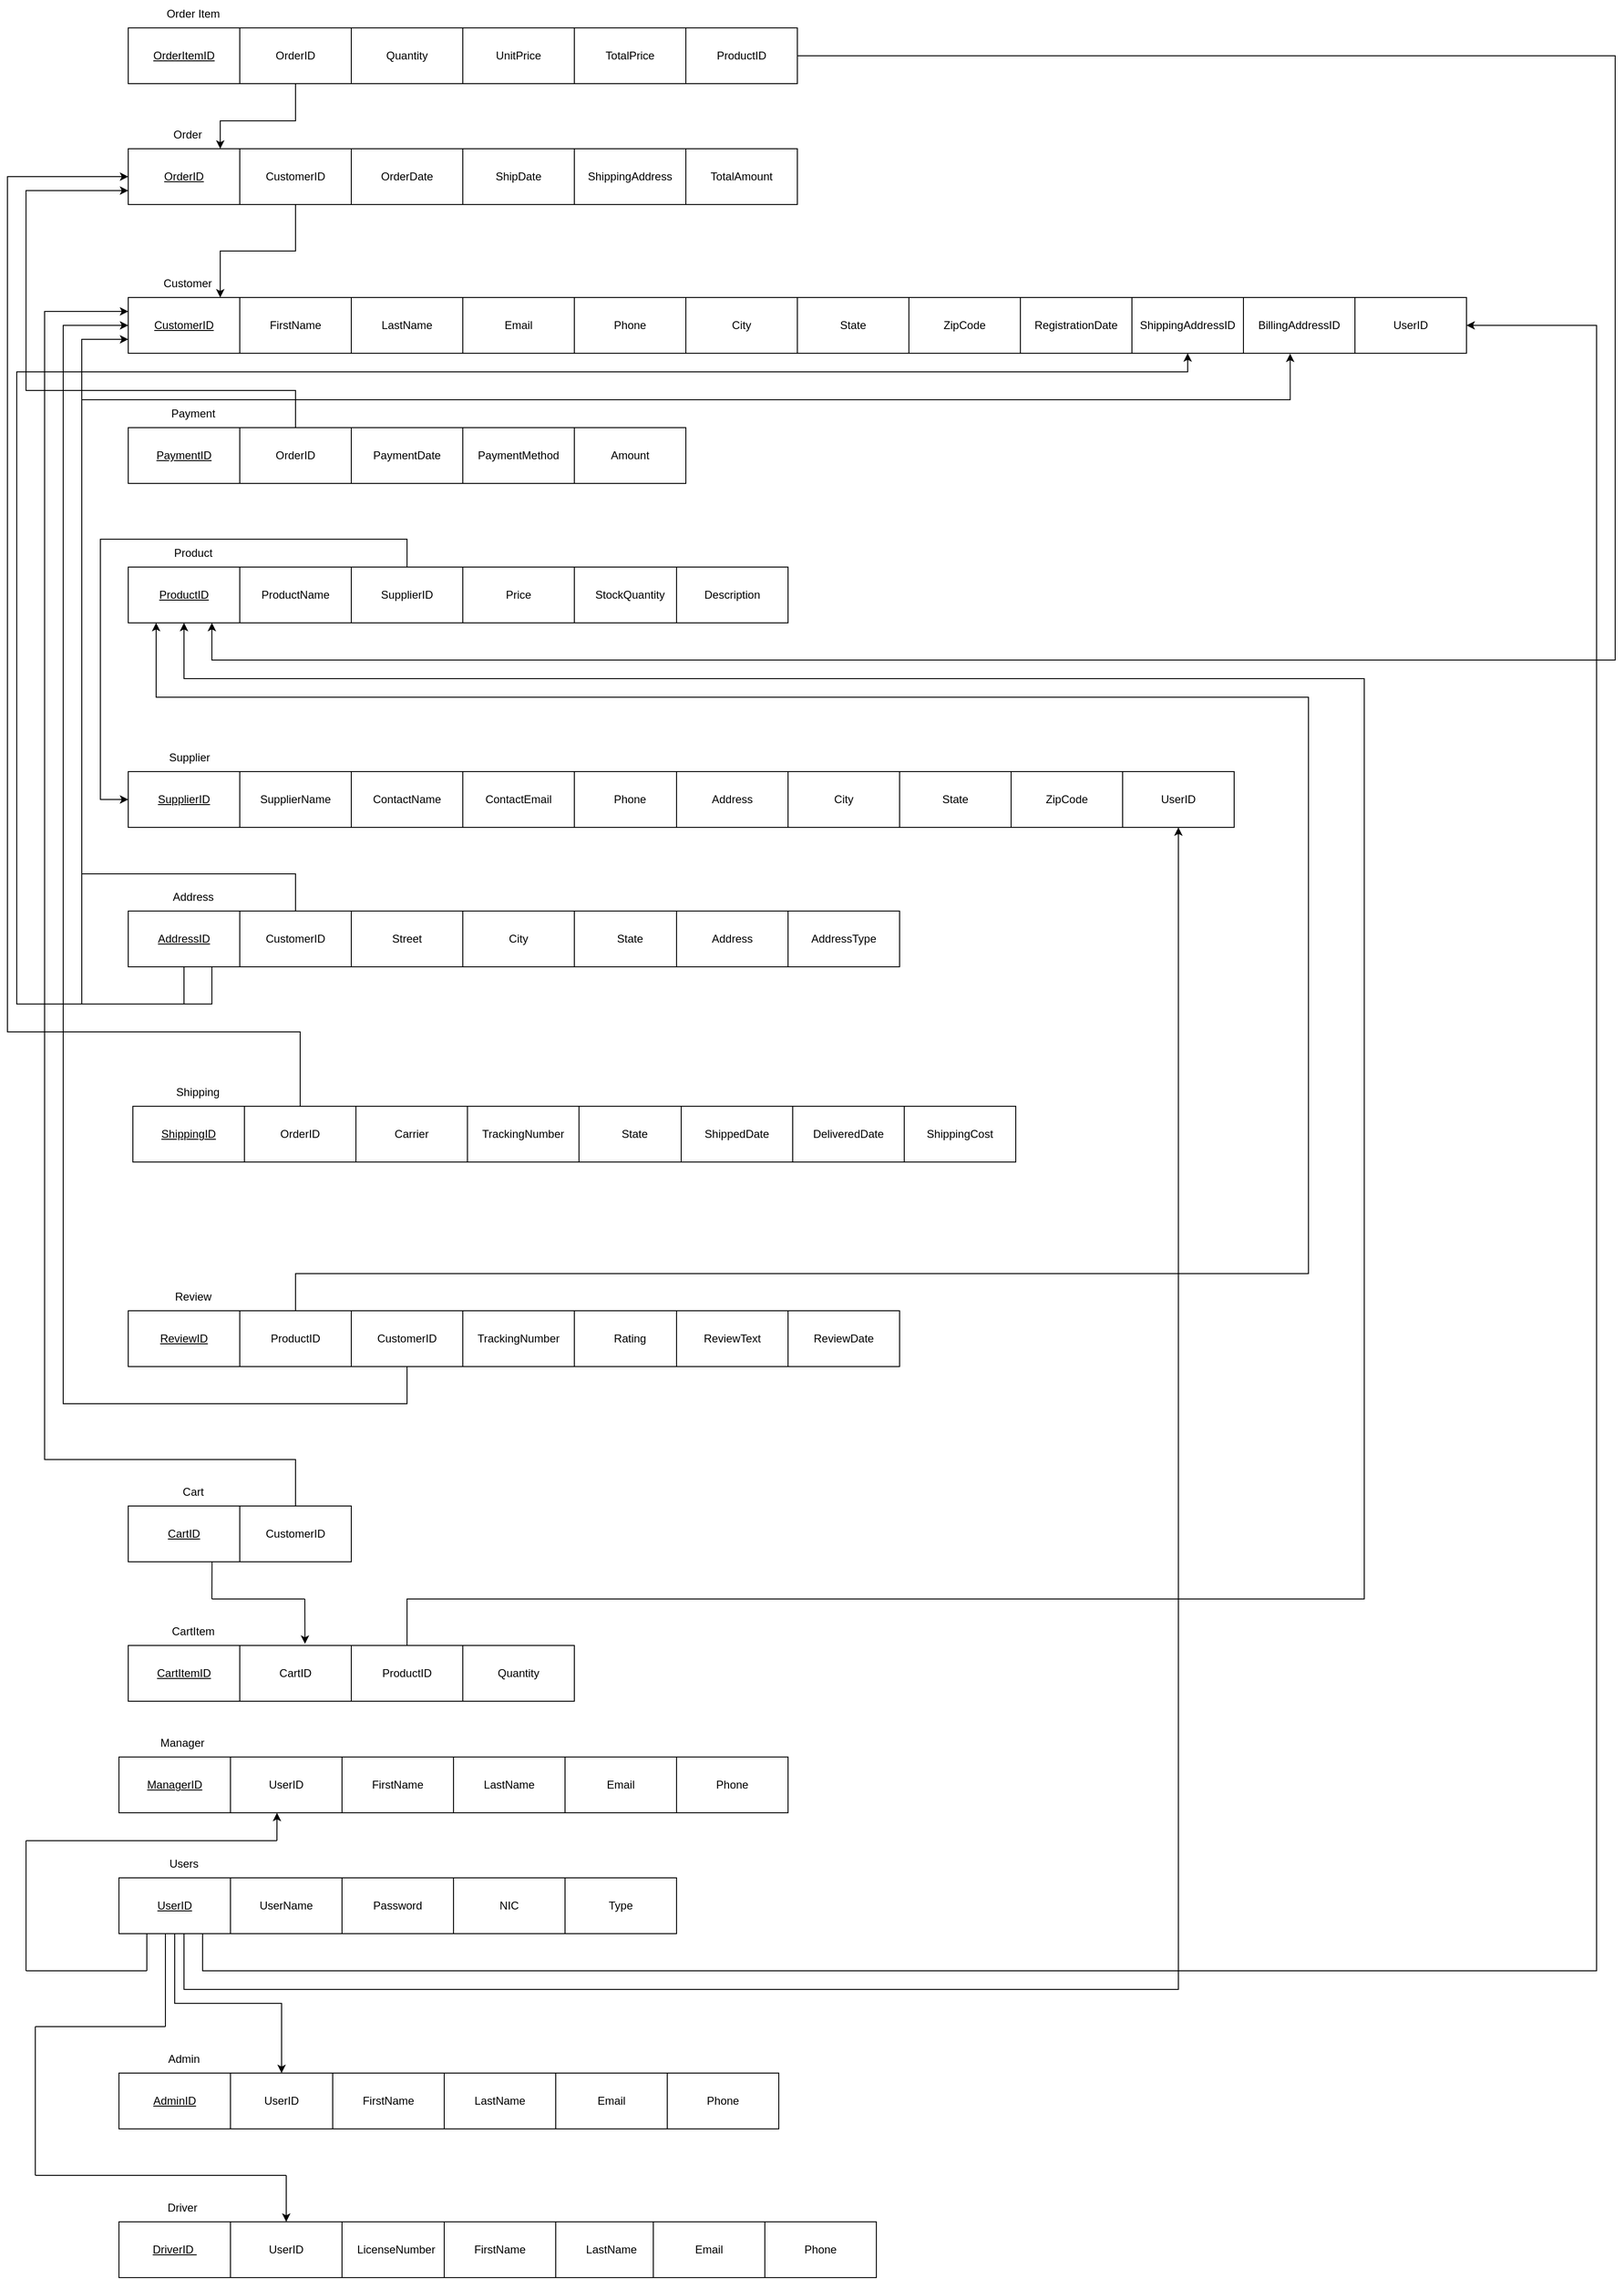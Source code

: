 <mxfile version="24.7.17">
  <diagram name="Page-1" id="BrCS6HJUZECceRCeI2QQ">
    <mxGraphModel dx="2868" dy="1672" grid="1" gridSize="10" guides="1" tooltips="1" connect="1" arrows="1" fold="1" page="1" pageScale="1" pageWidth="827" pageHeight="1169" math="0" shadow="0">
      <root>
        <mxCell id="0" />
        <mxCell id="1" parent="0" />
        <mxCell id="zJHnWX_HGWJEgs-mzoQP-1" value="" style="rounded=0;whiteSpace=wrap;" parent="1" vertex="1">
          <mxGeometry x="400" y="840" width="600" height="60" as="geometry" />
        </mxCell>
        <mxCell id="zJHnWX_HGWJEgs-mzoQP-2" value="PaymentID" style="rounded=0;whiteSpace=wrap;fontStyle=4" parent="1" vertex="1">
          <mxGeometry x="400" y="840" width="120" height="60" as="geometry" />
        </mxCell>
        <mxCell id="zJHnWX_HGWJEgs-mzoQP-3" value="OrderID" style="rounded=0;whiteSpace=wrap;" parent="1" vertex="1">
          <mxGeometry x="520" y="840" width="120" height="60" as="geometry" />
        </mxCell>
        <mxCell id="zJHnWX_HGWJEgs-mzoQP-4" value="PaymentDate" style="rounded=0;whiteSpace=wrap;" parent="1" vertex="1">
          <mxGeometry x="640" y="840" width="120" height="60" as="geometry" />
        </mxCell>
        <mxCell id="zJHnWX_HGWJEgs-mzoQP-5" value="" style="rounded=0;whiteSpace=wrap;" parent="1" vertex="1">
          <mxGeometry x="400" y="700" width="1440" height="60" as="geometry" />
        </mxCell>
        <mxCell id="zJHnWX_HGWJEgs-mzoQP-6" value="CustomerID" style="rounded=0;whiteSpace=wrap;fontStyle=4" parent="1" vertex="1">
          <mxGeometry x="400" y="700" width="120" height="60" as="geometry" />
        </mxCell>
        <mxCell id="zJHnWX_HGWJEgs-mzoQP-7" value="FirstName" style="rounded=0;whiteSpace=wrap;" parent="1" vertex="1">
          <mxGeometry x="520" y="700" width="120" height="60" as="geometry" />
        </mxCell>
        <mxCell id="zJHnWX_HGWJEgs-mzoQP-8" value="LastName" style="rounded=0;whiteSpace=wrap;" parent="1" vertex="1">
          <mxGeometry x="640" y="700" width="120" height="60" as="geometry" />
        </mxCell>
        <mxCell id="zJHnWX_HGWJEgs-mzoQP-9" value="Email" style="rounded=0;whiteSpace=wrap;" parent="1" vertex="1">
          <mxGeometry x="760" y="700" width="120" height="60" as="geometry" />
        </mxCell>
        <mxCell id="zJHnWX_HGWJEgs-mzoQP-10" value="Phone" style="rounded=0;whiteSpace=wrap;" parent="1" vertex="1">
          <mxGeometry x="880" y="700" width="120" height="60" as="geometry" />
        </mxCell>
        <mxCell id="zJHnWX_HGWJEgs-mzoQP-12" value="" style="rounded=0;whiteSpace=wrap;" parent="1" vertex="1">
          <mxGeometry x="400" y="540" width="720" height="60" as="geometry" />
        </mxCell>
        <mxCell id="OCCXAfOMI_q4GDs9s6VF-13" style="edgeStyle=orthogonalEdgeStyle;rounded=0;orthogonalLoop=1;jettySize=auto;html=1;exitX=0.5;exitY=0;exitDx=0;exitDy=0;entryX=0;entryY=0.75;entryDx=0;entryDy=0;" parent="1" source="zJHnWX_HGWJEgs-mzoQP-3" target="zJHnWX_HGWJEgs-mzoQP-13" edge="1">
          <mxGeometry relative="1" as="geometry">
            <Array as="points">
              <mxPoint x="580" y="800" />
              <mxPoint x="290" y="800" />
              <mxPoint x="290" y="585" />
            </Array>
          </mxGeometry>
        </mxCell>
        <mxCell id="zJHnWX_HGWJEgs-mzoQP-13" value="OrderID" style="rounded=0;whiteSpace=wrap;fontStyle=4" parent="1" vertex="1">
          <mxGeometry x="400" y="540" width="120" height="60" as="geometry" />
        </mxCell>
        <mxCell id="zJHnWX_HGWJEgs-mzoQP-14" value="CustomerID" style="rounded=0;whiteSpace=wrap;" parent="1" vertex="1">
          <mxGeometry x="520" y="540" width="120" height="60" as="geometry" />
        </mxCell>
        <mxCell id="zJHnWX_HGWJEgs-mzoQP-15" value="OrderDate" style="rounded=0;whiteSpace=wrap;" parent="1" vertex="1">
          <mxGeometry x="640" y="540" width="120" height="60" as="geometry" />
        </mxCell>
        <mxCell id="zJHnWX_HGWJEgs-mzoQP-16" value="ShipDate" style="rounded=0;whiteSpace=wrap;" parent="1" vertex="1">
          <mxGeometry x="760" y="540" width="120" height="60" as="geometry" />
        </mxCell>
        <mxCell id="zJHnWX_HGWJEgs-mzoQP-17" value="ShippingAddress" style="rounded=0;whiteSpace=wrap;" parent="1" vertex="1">
          <mxGeometry x="880" y="540" width="120" height="60" as="geometry" />
        </mxCell>
        <mxCell id="zJHnWX_HGWJEgs-mzoQP-18" value="TotalAmount" style="rounded=0;whiteSpace=wrap;" parent="1" vertex="1">
          <mxGeometry x="1000" y="540" width="120" height="60" as="geometry" />
        </mxCell>
        <mxCell id="zJHnWX_HGWJEgs-mzoQP-19" value="City" style="rounded=0;whiteSpace=wrap;" parent="1" vertex="1">
          <mxGeometry x="1000" y="700" width="120" height="60" as="geometry" />
        </mxCell>
        <mxCell id="zJHnWX_HGWJEgs-mzoQP-20" value="State" style="rounded=0;whiteSpace=wrap;" parent="1" vertex="1">
          <mxGeometry x="1120" y="700" width="120" height="60" as="geometry" />
        </mxCell>
        <mxCell id="zJHnWX_HGWJEgs-mzoQP-21" value="ZipCode" style="rounded=0;whiteSpace=wrap;" parent="1" vertex="1">
          <mxGeometry x="1240" y="700" width="120" height="60" as="geometry" />
        </mxCell>
        <mxCell id="zJHnWX_HGWJEgs-mzoQP-22" value="RegistrationDate" style="rounded=0;whiteSpace=wrap;" parent="1" vertex="1">
          <mxGeometry x="1360" y="700" width="120" height="60" as="geometry" />
        </mxCell>
        <mxCell id="zJHnWX_HGWJEgs-mzoQP-23" value="" style="rounded=0;whiteSpace=wrap;" parent="1" vertex="1">
          <mxGeometry x="400" y="410" width="720" height="60" as="geometry" />
        </mxCell>
        <mxCell id="zJHnWX_HGWJEgs-mzoQP-24" value="OrderItemID" style="rounded=0;strokeColor=default;fillColor=default;fontColor=default;whiteSpace=wrap;fontStyle=4" parent="1" vertex="1">
          <mxGeometry x="400" y="410" width="120" height="60" as="geometry" />
        </mxCell>
        <mxCell id="zJHnWX_HGWJEgs-mzoQP-25" value="OrderID" style="rounded=0;whiteSpace=wrap;" parent="1" vertex="1">
          <mxGeometry x="520" y="410" width="120" height="60" as="geometry" />
        </mxCell>
        <mxCell id="zJHnWX_HGWJEgs-mzoQP-26" value="Quantity" style="rounded=0;whiteSpace=wrap;" parent="1" vertex="1">
          <mxGeometry x="640" y="410" width="120" height="60" as="geometry" />
        </mxCell>
        <mxCell id="zJHnWX_HGWJEgs-mzoQP-27" value="UnitPrice" style="rounded=0;whiteSpace=wrap;" parent="1" vertex="1">
          <mxGeometry x="760" y="410" width="120" height="60" as="geometry" />
        </mxCell>
        <mxCell id="zJHnWX_HGWJEgs-mzoQP-28" value="TotalPrice" style="rounded=0;whiteSpace=wrap;" parent="1" vertex="1">
          <mxGeometry x="880" y="410" width="120" height="60" as="geometry" />
        </mxCell>
        <mxCell id="zJHnWX_HGWJEgs-mzoQP-30" value="ProductID" style="rounded=0;whiteSpace=wrap;" parent="1" vertex="1">
          <mxGeometry x="1000" y="410" width="120" height="60" as="geometry" />
        </mxCell>
        <mxCell id="zJHnWX_HGWJEgs-mzoQP-41" value="" style="rounded=0;whiteSpace=wrap;" parent="1" vertex="1">
          <mxGeometry x="400" y="990" width="710" height="60" as="geometry" />
        </mxCell>
        <mxCell id="OCCXAfOMI_q4GDs9s6VF-4" style="edgeStyle=orthogonalEdgeStyle;rounded=0;orthogonalLoop=1;jettySize=auto;html=1;exitX=0.5;exitY=0;exitDx=0;exitDy=0;entryX=0.25;entryY=1;entryDx=0;entryDy=0;" parent="1" source="-V-hL_aX8nEg9ctuCyiI-3" target="zJHnWX_HGWJEgs-mzoQP-42" edge="1">
          <mxGeometry relative="1" as="geometry">
            <Array as="points">
              <mxPoint x="580" y="1750" />
              <mxPoint x="1670" y="1750" />
              <mxPoint x="1670" y="1130" />
              <mxPoint x="430" y="1130" />
            </Array>
          </mxGeometry>
        </mxCell>
        <mxCell id="OCCXAfOMI_q4GDs9s6VF-5" style="edgeStyle=orthogonalEdgeStyle;rounded=0;orthogonalLoop=1;jettySize=auto;html=1;exitX=0.5;exitY=0;exitDx=0;exitDy=0;entryX=0.5;entryY=1;entryDx=0;entryDy=0;" parent="1" source="-V-hL_aX8nEg9ctuCyiI-37" target="zJHnWX_HGWJEgs-mzoQP-42" edge="1">
          <mxGeometry relative="1" as="geometry">
            <Array as="points">
              <mxPoint x="700" y="2100" />
              <mxPoint x="1730" y="2100" />
              <mxPoint x="1730" y="1110" />
              <mxPoint x="460" y="1110" />
            </Array>
          </mxGeometry>
        </mxCell>
        <mxCell id="OCCXAfOMI_q4GDs9s6VF-6" style="edgeStyle=orthogonalEdgeStyle;rounded=0;orthogonalLoop=1;jettySize=auto;html=1;exitX=1;exitY=0.5;exitDx=0;exitDy=0;entryX=0.75;entryY=1;entryDx=0;entryDy=0;" parent="1" source="zJHnWX_HGWJEgs-mzoQP-30" target="zJHnWX_HGWJEgs-mzoQP-42" edge="1">
          <mxGeometry relative="1" as="geometry">
            <Array as="points">
              <mxPoint x="2000" y="440" />
              <mxPoint x="2000" y="1090" />
              <mxPoint x="490" y="1090" />
            </Array>
          </mxGeometry>
        </mxCell>
        <mxCell id="zJHnWX_HGWJEgs-mzoQP-42" value="ProductID" style="rounded=0;whiteSpace=wrap;fontStyle=4" parent="1" vertex="1">
          <mxGeometry x="400" y="990" width="120" height="60" as="geometry" />
        </mxCell>
        <mxCell id="zJHnWX_HGWJEgs-mzoQP-43" value="ProductName" style="rounded=0;whiteSpace=wrap;" parent="1" vertex="1">
          <mxGeometry x="520" y="990" width="120" height="60" as="geometry" />
        </mxCell>
        <mxCell id="zJHnWX_HGWJEgs-mzoQP-44" value="SupplierID" style="rounded=0;whiteSpace=wrap;" parent="1" vertex="1">
          <mxGeometry x="640" y="990" width="120" height="60" as="geometry" />
        </mxCell>
        <mxCell id="zJHnWX_HGWJEgs-mzoQP-45" value="PaymentMethod" style="rounded=0;whiteSpace=wrap;" parent="1" vertex="1">
          <mxGeometry x="760" y="840" width="120" height="60" as="geometry" />
        </mxCell>
        <mxCell id="zJHnWX_HGWJEgs-mzoQP-46" value="Amount" style="rounded=0;whiteSpace=wrap;" parent="1" vertex="1">
          <mxGeometry x="880" y="840" width="120" height="60" as="geometry" />
        </mxCell>
        <mxCell id="zJHnWX_HGWJEgs-mzoQP-50" value="Price" style="rounded=0;whiteSpace=wrap;" parent="1" vertex="1">
          <mxGeometry x="760" y="990" width="120" height="60" as="geometry" />
        </mxCell>
        <mxCell id="zJHnWX_HGWJEgs-mzoQP-51" value="StockQuantity" style="rounded=0;whiteSpace=wrap;" parent="1" vertex="1">
          <mxGeometry x="880" y="990" width="120" height="60" as="geometry" />
        </mxCell>
        <mxCell id="zJHnWX_HGWJEgs-mzoQP-52" value="Description" style="rounded=0;whiteSpace=wrap;" parent="1" vertex="1">
          <mxGeometry x="990" y="990" width="120" height="60" as="geometry" />
        </mxCell>
        <mxCell id="zJHnWX_HGWJEgs-mzoQP-57" value="" style="rounded=0;whiteSpace=wrap;" parent="1" vertex="1">
          <mxGeometry x="400" y="1210" width="1190" height="60" as="geometry" />
        </mxCell>
        <mxCell id="zJHnWX_HGWJEgs-mzoQP-58" value="SupplierID" style="rounded=0;whiteSpace=wrap;fontStyle=4" parent="1" vertex="1">
          <mxGeometry x="400" y="1210" width="120" height="60" as="geometry" />
        </mxCell>
        <mxCell id="zJHnWX_HGWJEgs-mzoQP-59" value="SupplierName" style="rounded=0;whiteSpace=wrap;" parent="1" vertex="1">
          <mxGeometry x="520" y="1210" width="120" height="60" as="geometry" />
        </mxCell>
        <mxCell id="zJHnWX_HGWJEgs-mzoQP-60" value="ContactName" style="rounded=0;whiteSpace=wrap;" parent="1" vertex="1">
          <mxGeometry x="640" y="1210" width="120" height="60" as="geometry" />
        </mxCell>
        <mxCell id="zJHnWX_HGWJEgs-mzoQP-61" value="ContactEmail" style="rounded=0;whiteSpace=wrap;" parent="1" vertex="1">
          <mxGeometry x="760" y="1210" width="120" height="60" as="geometry" />
        </mxCell>
        <mxCell id="zJHnWX_HGWJEgs-mzoQP-62" value="Phone" style="rounded=0;whiteSpace=wrap;" parent="1" vertex="1">
          <mxGeometry x="880" y="1210" width="120" height="60" as="geometry" />
        </mxCell>
        <mxCell id="zJHnWX_HGWJEgs-mzoQP-63" value="Address" style="rounded=0;whiteSpace=wrap;" parent="1" vertex="1">
          <mxGeometry x="990" y="1210" width="120" height="60" as="geometry" />
        </mxCell>
        <mxCell id="zJHnWX_HGWJEgs-mzoQP-64" value="City" style="rounded=0;whiteSpace=wrap;" parent="1" vertex="1">
          <mxGeometry x="1110" y="1210" width="120" height="60" as="geometry" />
        </mxCell>
        <mxCell id="zJHnWX_HGWJEgs-mzoQP-65" value="State" style="rounded=0;whiteSpace=wrap;strokeColor=default;fillColor=default;" parent="1" vertex="1">
          <mxGeometry x="1230" y="1210" width="120" height="60" as="geometry" />
        </mxCell>
        <mxCell id="zJHnWX_HGWJEgs-mzoQP-66" value="ZipCode" style="rounded=0;whiteSpace=wrap;strokeColor=default;fillColor=default;" parent="1" vertex="1">
          <mxGeometry x="1350" y="1210" width="120" height="60" as="geometry" />
        </mxCell>
        <mxCell id="eU1-j15INiOvJGIhP0MD-1" value="Order Item" style="text;align=center;verticalAlign=middle;whiteSpace=wrap;rounded=0;" parent="1" vertex="1">
          <mxGeometry x="400" y="380" width="140" height="30" as="geometry" />
        </mxCell>
        <mxCell id="OCCXAfOMI_q4GDs9s6VF-8" style="edgeStyle=orthogonalEdgeStyle;rounded=0;orthogonalLoop=1;jettySize=auto;html=1;entryX=0.75;entryY=1;entryDx=0;entryDy=0;" parent="1" source="zJHnWX_HGWJEgs-mzoQP-25" target="eU1-j15INiOvJGIhP0MD-2" edge="1">
          <mxGeometry relative="1" as="geometry">
            <Array as="points">
              <mxPoint x="580" y="510" />
              <mxPoint x="499" y="510" />
            </Array>
          </mxGeometry>
        </mxCell>
        <mxCell id="eU1-j15INiOvJGIhP0MD-2" value="Order" style="text;align=center;verticalAlign=middle;whiteSpace=wrap;rounded=0;" parent="1" vertex="1">
          <mxGeometry x="394" y="510" width="140" height="30" as="geometry" />
        </mxCell>
        <mxCell id="OCCXAfOMI_q4GDs9s6VF-9" style="edgeStyle=orthogonalEdgeStyle;rounded=0;orthogonalLoop=1;jettySize=auto;html=1;exitX=0.5;exitY=1;exitDx=0;exitDy=0;entryX=0.75;entryY=1;entryDx=0;entryDy=0;" parent="1" source="zJHnWX_HGWJEgs-mzoQP-14" target="eU1-j15INiOvJGIhP0MD-3" edge="1">
          <mxGeometry relative="1" as="geometry">
            <Array as="points">
              <mxPoint x="580" y="650" />
              <mxPoint x="499" y="650" />
            </Array>
          </mxGeometry>
        </mxCell>
        <mxCell id="eU1-j15INiOvJGIhP0MD-3" value="Customer" style="text;align=center;verticalAlign=middle;whiteSpace=wrap;rounded=0;" parent="1" vertex="1">
          <mxGeometry x="394" y="670" width="140" height="30" as="geometry" />
        </mxCell>
        <mxCell id="eU1-j15INiOvJGIhP0MD-4" value="Payment" style="text;align=center;verticalAlign=middle;whiteSpace=wrap;rounded=0;" parent="1" vertex="1">
          <mxGeometry x="400" y="810" width="140" height="30" as="geometry" />
        </mxCell>
        <mxCell id="eU1-j15INiOvJGIhP0MD-5" value="Product" style="text;align=center;verticalAlign=middle;whiteSpace=wrap;rounded=0;" parent="1" vertex="1">
          <mxGeometry x="400" y="960" width="140" height="30" as="geometry" />
        </mxCell>
        <mxCell id="OCCXAfOMI_q4GDs9s6VF-7" style="edgeStyle=orthogonalEdgeStyle;rounded=0;orthogonalLoop=1;jettySize=auto;html=1;exitX=0.5;exitY=0;exitDx=0;exitDy=0;entryX=0;entryY=0.5;entryDx=0;entryDy=0;" parent="1" source="zJHnWX_HGWJEgs-mzoQP-44" target="zJHnWX_HGWJEgs-mzoQP-58" edge="1">
          <mxGeometry relative="1" as="geometry">
            <Array as="points">
              <mxPoint x="700" y="960" />
              <mxPoint x="370" y="960" />
              <mxPoint x="370" y="1240" />
            </Array>
          </mxGeometry>
        </mxCell>
        <mxCell id="eU1-j15INiOvJGIhP0MD-6" value="Supplier" style="text;align=center;verticalAlign=middle;whiteSpace=wrap;rounded=0;" parent="1" vertex="1">
          <mxGeometry x="396" y="1180" width="140" height="30" as="geometry" />
        </mxCell>
        <mxCell id="kXorW0ai4-YD0W7__TPv-1" value="ShippingAddressID" style="rounded=0;whiteSpace=wrap;" parent="1" vertex="1">
          <mxGeometry x="1480" y="700" width="120" height="60" as="geometry" />
        </mxCell>
        <mxCell id="kXorW0ai4-YD0W7__TPv-2" value="BillingAddressID" style="rounded=0;whiteSpace=wrap;" parent="1" vertex="1">
          <mxGeometry x="1600" y="700" width="120" height="60" as="geometry" />
        </mxCell>
        <mxCell id="kXorW0ai4-YD0W7__TPv-3" value="" style="rounded=0;whiteSpace=wrap;" parent="1" vertex="1">
          <mxGeometry x="400" y="1360" width="830" height="60" as="geometry" />
        </mxCell>
        <mxCell id="kXorW0ai4-YD0W7__TPv-4" value="AddressID" style="rounded=0;whiteSpace=wrap;fontStyle=4" parent="1" vertex="1">
          <mxGeometry x="400" y="1360" width="120" height="60" as="geometry" />
        </mxCell>
        <mxCell id="OCCXAfOMI_q4GDs9s6VF-12" style="edgeStyle=orthogonalEdgeStyle;rounded=0;orthogonalLoop=1;jettySize=auto;html=1;exitX=0.5;exitY=0;exitDx=0;exitDy=0;entryX=0;entryY=0.75;entryDx=0;entryDy=0;" parent="1" source="kXorW0ai4-YD0W7__TPv-5" target="zJHnWX_HGWJEgs-mzoQP-6" edge="1">
          <mxGeometry relative="1" as="geometry">
            <mxPoint x="390" y="770" as="targetPoint" />
            <Array as="points">
              <mxPoint x="580" y="1320" />
              <mxPoint x="350" y="1320" />
              <mxPoint x="350" y="745" />
            </Array>
          </mxGeometry>
        </mxCell>
        <mxCell id="kXorW0ai4-YD0W7__TPv-5" value="CustomerID" style="rounded=0;whiteSpace=wrap;" parent="1" vertex="1">
          <mxGeometry x="520" y="1360" width="120" height="60" as="geometry" />
        </mxCell>
        <mxCell id="kXorW0ai4-YD0W7__TPv-6" value="Street" style="rounded=0;whiteSpace=wrap;" parent="1" vertex="1">
          <mxGeometry x="640" y="1360" width="120" height="60" as="geometry" />
        </mxCell>
        <mxCell id="kXorW0ai4-YD0W7__TPv-7" value="City" style="rounded=0;whiteSpace=wrap;" parent="1" vertex="1">
          <mxGeometry x="760" y="1360" width="120" height="60" as="geometry" />
        </mxCell>
        <mxCell id="kXorW0ai4-YD0W7__TPv-8" value="State" style="rounded=0;whiteSpace=wrap;" parent="1" vertex="1">
          <mxGeometry x="880" y="1360" width="120" height="60" as="geometry" />
        </mxCell>
        <mxCell id="kXorW0ai4-YD0W7__TPv-9" value="Address" style="rounded=0;whiteSpace=wrap;" parent="1" vertex="1">
          <mxGeometry x="990" y="1360" width="120" height="60" as="geometry" />
        </mxCell>
        <mxCell id="kXorW0ai4-YD0W7__TPv-10" value="AddressType" style="rounded=0;whiteSpace=wrap;" parent="1" vertex="1">
          <mxGeometry x="1110" y="1360" width="120" height="60" as="geometry" />
        </mxCell>
        <mxCell id="kXorW0ai4-YD0W7__TPv-13" value="Address" style="text;align=center;verticalAlign=middle;whiteSpace=wrap;rounded=0;" parent="1" vertex="1">
          <mxGeometry x="400" y="1330" width="140" height="30" as="geometry" />
        </mxCell>
        <mxCell id="kXorW0ai4-YD0W7__TPv-20" value="" style="rounded=0;whiteSpace=wrap;" parent="1" vertex="1">
          <mxGeometry x="405" y="1570" width="945" height="60" as="geometry" />
        </mxCell>
        <mxCell id="kXorW0ai4-YD0W7__TPv-21" value="ShippingID" style="rounded=0;whiteSpace=wrap;fontStyle=4" parent="1" vertex="1">
          <mxGeometry x="405" y="1570" width="120" height="60" as="geometry" />
        </mxCell>
        <mxCell id="OCCXAfOMI_q4GDs9s6VF-14" style="edgeStyle=orthogonalEdgeStyle;rounded=0;orthogonalLoop=1;jettySize=auto;html=1;exitX=0.5;exitY=0;exitDx=0;exitDy=0;entryX=0;entryY=0.5;entryDx=0;entryDy=0;" parent="1" source="kXorW0ai4-YD0W7__TPv-22" target="zJHnWX_HGWJEgs-mzoQP-13" edge="1">
          <mxGeometry relative="1" as="geometry">
            <Array as="points">
              <mxPoint x="585" y="1490" />
              <mxPoint x="270" y="1490" />
              <mxPoint x="270" y="570" />
            </Array>
          </mxGeometry>
        </mxCell>
        <mxCell id="kXorW0ai4-YD0W7__TPv-22" value="OrderID" style="rounded=0;whiteSpace=wrap;" parent="1" vertex="1">
          <mxGeometry x="525" y="1570" width="120" height="60" as="geometry" />
        </mxCell>
        <mxCell id="kXorW0ai4-YD0W7__TPv-23" value="Carrier" style="rounded=0;whiteSpace=wrap;" parent="1" vertex="1">
          <mxGeometry x="645" y="1570" width="120" height="60" as="geometry" />
        </mxCell>
        <mxCell id="kXorW0ai4-YD0W7__TPv-24" value="TrackingNumber" style="rounded=0;whiteSpace=wrap;" parent="1" vertex="1">
          <mxGeometry x="765" y="1570" width="120" height="60" as="geometry" />
        </mxCell>
        <mxCell id="kXorW0ai4-YD0W7__TPv-25" value="State" style="rounded=0;whiteSpace=wrap;" parent="1" vertex="1">
          <mxGeometry x="885" y="1570" width="120" height="60" as="geometry" />
        </mxCell>
        <mxCell id="kXorW0ai4-YD0W7__TPv-26" value="ShippedDate" style="rounded=0;whiteSpace=wrap;" parent="1" vertex="1">
          <mxGeometry x="995" y="1570" width="120" height="60" as="geometry" />
        </mxCell>
        <mxCell id="kXorW0ai4-YD0W7__TPv-27" value="DeliveredDate" style="rounded=0;whiteSpace=wrap;" parent="1" vertex="1">
          <mxGeometry x="1115" y="1570" width="120" height="60" as="geometry" />
        </mxCell>
        <mxCell id="kXorW0ai4-YD0W7__TPv-28" value="Shipping" style="text;align=center;verticalAlign=middle;whiteSpace=wrap;rounded=0;" parent="1" vertex="1">
          <mxGeometry x="405" y="1540" width="140" height="30" as="geometry" />
        </mxCell>
        <mxCell id="kXorW0ai4-YD0W7__TPv-29" value="ShippingCost" style="rounded=0;whiteSpace=wrap;" parent="1" vertex="1">
          <mxGeometry x="1235" y="1570" width="120" height="60" as="geometry" />
        </mxCell>
        <mxCell id="-V-hL_aX8nEg9ctuCyiI-1" value="" style="rounded=0;whiteSpace=wrap;" parent="1" vertex="1">
          <mxGeometry x="400" y="1790" width="830" height="60" as="geometry" />
        </mxCell>
        <mxCell id="-V-hL_aX8nEg9ctuCyiI-2" value="ReviewID" style="rounded=0;whiteSpace=wrap;fontStyle=4" parent="1" vertex="1">
          <mxGeometry x="400" y="1790" width="120" height="60" as="geometry" />
        </mxCell>
        <mxCell id="-V-hL_aX8nEg9ctuCyiI-3" value="ProductID" style="rounded=0;whiteSpace=wrap;" parent="1" vertex="1">
          <mxGeometry x="520" y="1790" width="120" height="60" as="geometry" />
        </mxCell>
        <mxCell id="-V-hL_aX8nEg9ctuCyiI-4" value="CustomerID" style="rounded=0;whiteSpace=wrap;" parent="1" vertex="1">
          <mxGeometry x="640" y="1790" width="120" height="60" as="geometry" />
        </mxCell>
        <mxCell id="-V-hL_aX8nEg9ctuCyiI-5" value="TrackingNumber" style="rounded=0;whiteSpace=wrap;" parent="1" vertex="1">
          <mxGeometry x="760" y="1790" width="120" height="60" as="geometry" />
        </mxCell>
        <mxCell id="-V-hL_aX8nEg9ctuCyiI-6" value="Rating" style="rounded=0;whiteSpace=wrap;" parent="1" vertex="1">
          <mxGeometry x="880" y="1790" width="120" height="60" as="geometry" />
        </mxCell>
        <mxCell id="-V-hL_aX8nEg9ctuCyiI-7" value="ReviewText" style="rounded=0;whiteSpace=wrap;" parent="1" vertex="1">
          <mxGeometry x="990" y="1790" width="120" height="60" as="geometry" />
        </mxCell>
        <mxCell id="-V-hL_aX8nEg9ctuCyiI-8" value="ReviewDate" style="rounded=0;whiteSpace=wrap;" parent="1" vertex="1">
          <mxGeometry x="1110" y="1790" width="120" height="60" as="geometry" />
        </mxCell>
        <mxCell id="-V-hL_aX8nEg9ctuCyiI-9" value="Review" style="text;align=center;verticalAlign=middle;whiteSpace=wrap;rounded=0;" parent="1" vertex="1">
          <mxGeometry x="400" y="1760" width="140" height="30" as="geometry" />
        </mxCell>
        <mxCell id="-V-hL_aX8nEg9ctuCyiI-23" value="" style="rounded=0;whiteSpace=wrap;" parent="1" vertex="1">
          <mxGeometry x="400" y="2000" width="240" height="60" as="geometry" />
        </mxCell>
        <mxCell id="-V-hL_aX8nEg9ctuCyiI-24" value="CartID" style="rounded=0;whiteSpace=wrap;fontStyle=4" parent="1" vertex="1">
          <mxGeometry x="400" y="2000" width="120" height="60" as="geometry" />
        </mxCell>
        <mxCell id="OCCXAfOMI_q4GDs9s6VF-10" style="edgeStyle=orthogonalEdgeStyle;rounded=0;orthogonalLoop=1;jettySize=auto;html=1;exitX=0.5;exitY=0;exitDx=0;exitDy=0;entryX=0;entryY=0.25;entryDx=0;entryDy=0;" parent="1" source="-V-hL_aX8nEg9ctuCyiI-25" target="zJHnWX_HGWJEgs-mzoQP-6" edge="1">
          <mxGeometry relative="1" as="geometry">
            <mxPoint x="340" y="700" as="targetPoint" />
            <Array as="points">
              <mxPoint x="580" y="1950" />
              <mxPoint x="310" y="1950" />
              <mxPoint x="310" y="715" />
            </Array>
          </mxGeometry>
        </mxCell>
        <mxCell id="-V-hL_aX8nEg9ctuCyiI-25" value="CustomerID" style="rounded=0;whiteSpace=wrap;" parent="1" vertex="1">
          <mxGeometry x="520" y="2000" width="120" height="60" as="geometry" />
        </mxCell>
        <mxCell id="-V-hL_aX8nEg9ctuCyiI-31" value="Cart" style="text;align=center;verticalAlign=middle;whiteSpace=wrap;rounded=0;" parent="1" vertex="1">
          <mxGeometry x="400" y="1970" width="140" height="30" as="geometry" />
        </mxCell>
        <mxCell id="-V-hL_aX8nEg9ctuCyiI-33" value="" style="rounded=0;whiteSpace=wrap;" parent="1" vertex="1">
          <mxGeometry x="400" y="2150" width="480" height="60" as="geometry" />
        </mxCell>
        <mxCell id="-V-hL_aX8nEg9ctuCyiI-34" value="CartItemID" style="rounded=0;whiteSpace=wrap;fontStyle=4" parent="1" vertex="1">
          <mxGeometry x="400" y="2150" width="120" height="60" as="geometry" />
        </mxCell>
        <mxCell id="-V-hL_aX8nEg9ctuCyiI-35" value="CartID" style="rounded=0;whiteSpace=wrap;" parent="1" vertex="1">
          <mxGeometry x="520" y="2150" width="120" height="60" as="geometry" />
        </mxCell>
        <mxCell id="-V-hL_aX8nEg9ctuCyiI-36" value="CartItem" style="text;align=center;verticalAlign=middle;whiteSpace=wrap;rounded=0;" parent="1" vertex="1">
          <mxGeometry x="400" y="2120" width="140" height="30" as="geometry" />
        </mxCell>
        <mxCell id="-V-hL_aX8nEg9ctuCyiI-37" value="ProductID" style="rounded=0;whiteSpace=wrap;" parent="1" vertex="1">
          <mxGeometry x="640" y="2150" width="120" height="60" as="geometry" />
        </mxCell>
        <mxCell id="-V-hL_aX8nEg9ctuCyiI-38" value="Quantity" style="rounded=0;whiteSpace=wrap;" parent="1" vertex="1">
          <mxGeometry x="760" y="2150" width="120" height="60" as="geometry" />
        </mxCell>
        <mxCell id="-V-hL_aX8nEg9ctuCyiI-45" value="" style="endArrow=none;rounded=0;entryX=0.693;entryY=1.044;entryDx=0;entryDy=0;entryPerimeter=0;" parent="1" edge="1">
          <mxGeometry width="50" height="50" relative="1" as="geometry">
            <mxPoint x="490" y="2100" as="sourcePoint" />
            <mxPoint x="490.16" y="2060" as="targetPoint" />
          </mxGeometry>
        </mxCell>
        <mxCell id="-V-hL_aX8nEg9ctuCyiI-46" value="" style="endArrow=none;rounded=0;" parent="1" edge="1">
          <mxGeometry width="50" height="50" relative="1" as="geometry">
            <mxPoint x="490" y="2100" as="sourcePoint" />
            <mxPoint x="590" y="2100" as="targetPoint" />
          </mxGeometry>
        </mxCell>
        <mxCell id="-V-hL_aX8nEg9ctuCyiI-47" value="" style="endArrow=classic;rounded=0;entryX=0.618;entryY=-0.03;entryDx=0;entryDy=0;entryPerimeter=0;" parent="1" edge="1">
          <mxGeometry width="50" height="50" relative="1" as="geometry">
            <mxPoint x="590" y="2100" as="sourcePoint" />
            <mxPoint x="590.16" y="2148.2" as="targetPoint" />
          </mxGeometry>
        </mxCell>
        <mxCell id="LYuZhgR_EoxWv6UKxuFj-1" value="" style="rounded=0;whiteSpace=wrap;" parent="1" vertex="1">
          <mxGeometry x="390" y="2400" width="600" height="60" as="geometry" />
        </mxCell>
        <mxCell id="OCCXAfOMI_q4GDs9s6VF-1" style="edgeStyle=orthogonalEdgeStyle;rounded=0;orthogonalLoop=1;jettySize=auto;html=1;exitX=0.5;exitY=0;exitDx=0;exitDy=0;entryX=0.5;entryY=1;entryDx=0;entryDy=0;endArrow=none;endFill=0;startArrow=classic;startFill=1;" parent="1" source="LYuZhgR_EoxWv6UKxuFj-18" target="LYuZhgR_EoxWv6UKxuFj-2" edge="1">
          <mxGeometry relative="1" as="geometry" />
        </mxCell>
        <mxCell id="OCCXAfOMI_q4GDs9s6VF-2" style="edgeStyle=orthogonalEdgeStyle;rounded=0;orthogonalLoop=1;jettySize=auto;html=1;exitX=1;exitY=0.5;exitDx=0;exitDy=0;entryX=0.75;entryY=1;entryDx=0;entryDy=0;endArrow=none;endFill=0;startArrow=classic;startFill=1;" parent="1" source="deXC7BnQ1RghemhuzCMD-6" target="LYuZhgR_EoxWv6UKxuFj-2" edge="1">
          <mxGeometry relative="1" as="geometry">
            <mxPoint x="1960" y="730.0" as="sourcePoint" />
            <Array as="points">
              <mxPoint x="1980" y="730" />
              <mxPoint x="1980" y="2500" />
              <mxPoint x="480" y="2500" />
            </Array>
          </mxGeometry>
        </mxCell>
        <mxCell id="LYuZhgR_EoxWv6UKxuFj-2" value="UserID" style="rounded=0;whiteSpace=wrap;fontStyle=4" parent="1" vertex="1">
          <mxGeometry x="390" y="2400" width="120" height="60" as="geometry" />
        </mxCell>
        <mxCell id="LYuZhgR_EoxWv6UKxuFj-4" value="Users" style="text;align=center;verticalAlign=middle;whiteSpace=wrap;rounded=0;" parent="1" vertex="1">
          <mxGeometry x="390" y="2370" width="140" height="30" as="geometry" />
        </mxCell>
        <mxCell id="LYuZhgR_EoxWv6UKxuFj-6" value="UserName" style="rounded=0;whiteSpace=wrap;" parent="1" vertex="1">
          <mxGeometry x="510" y="2400" width="120" height="60" as="geometry" />
        </mxCell>
        <mxCell id="LYuZhgR_EoxWv6UKxuFj-9" value="Password" style="rounded=0;whiteSpace=wrap;" parent="1" vertex="1">
          <mxGeometry x="630" y="2400" width="120" height="60" as="geometry" />
        </mxCell>
        <mxCell id="LYuZhgR_EoxWv6UKxuFj-10" value="NIC" style="rounded=0;whiteSpace=wrap;" parent="1" vertex="1">
          <mxGeometry x="750" y="2400" width="120" height="60" as="geometry" />
        </mxCell>
        <mxCell id="LYuZhgR_EoxWv6UKxuFj-11" value="Type" style="rounded=0;whiteSpace=wrap;" parent="1" vertex="1">
          <mxGeometry x="870" y="2400" width="120" height="60" as="geometry" />
        </mxCell>
        <mxCell id="LYuZhgR_EoxWv6UKxuFj-16" value="" style="rounded=0;whiteSpace=wrap;" parent="1" vertex="1">
          <mxGeometry x="390" y="2610" width="710" height="60" as="geometry" />
        </mxCell>
        <mxCell id="LYuZhgR_EoxWv6UKxuFj-17" value="AdminID" style="rounded=0;whiteSpace=wrap;fontStyle=4" parent="1" vertex="1">
          <mxGeometry x="390" y="2610" width="120" height="60" as="geometry" />
        </mxCell>
        <mxCell id="LYuZhgR_EoxWv6UKxuFj-18" value="UserID" style="rounded=0;whiteSpace=wrap;" parent="1" vertex="1">
          <mxGeometry x="510" y="2610" width="110" height="60" as="geometry" />
        </mxCell>
        <mxCell id="LYuZhgR_EoxWv6UKxuFj-19" value="Admin" style="text;align=center;verticalAlign=middle;whiteSpace=wrap;rounded=0;" parent="1" vertex="1">
          <mxGeometry x="390" y="2580" width="140" height="30" as="geometry" />
        </mxCell>
        <mxCell id="OCCXAfOMI_q4GDs9s6VF-11" style="edgeStyle=orthogonalEdgeStyle;rounded=0;orthogonalLoop=1;jettySize=auto;html=1;exitX=0.5;exitY=1;exitDx=0;exitDy=0;entryX=0;entryY=0.5;entryDx=0;entryDy=0;" parent="1" source="-V-hL_aX8nEg9ctuCyiI-4" target="zJHnWX_HGWJEgs-mzoQP-6" edge="1">
          <mxGeometry relative="1" as="geometry">
            <Array as="points">
              <mxPoint x="700" y="1890" />
              <mxPoint x="330" y="1890" />
              <mxPoint x="330" y="730" />
            </Array>
          </mxGeometry>
        </mxCell>
        <mxCell id="61mFYGXQ4aqwpO8kk8qC-1" value="" style="rounded=0;whiteSpace=wrap;" parent="1" vertex="1">
          <mxGeometry x="390" y="2270" width="720" height="60" as="geometry" />
        </mxCell>
        <mxCell id="61mFYGXQ4aqwpO8kk8qC-2" value="ManagerID" style="rounded=0;whiteSpace=wrap;fontStyle=4" parent="1" vertex="1">
          <mxGeometry x="390" y="2270" width="120" height="60" as="geometry" />
        </mxCell>
        <mxCell id="61mFYGXQ4aqwpO8kk8qC-3" value="UserID" style="rounded=0;whiteSpace=wrap;" parent="1" vertex="1">
          <mxGeometry x="510" y="2270" width="120" height="60" as="geometry" />
        </mxCell>
        <mxCell id="61mFYGXQ4aqwpO8kk8qC-4" value="Manager " style="text;align=center;verticalAlign=middle;whiteSpace=wrap;rounded=0;" parent="1" vertex="1">
          <mxGeometry x="390" y="2240" width="140" height="30" as="geometry" />
        </mxCell>
        <mxCell id="61mFYGXQ4aqwpO8kk8qC-5" value="" style="rounded=0;whiteSpace=wrap;" parent="1" vertex="1">
          <mxGeometry x="390" y="2770" width="810" height="60" as="geometry" />
        </mxCell>
        <mxCell id="61mFYGXQ4aqwpO8kk8qC-6" value="DriverID " style="rounded=0;whiteSpace=wrap;fontStyle=4" parent="1" vertex="1">
          <mxGeometry x="390" y="2770" width="120" height="60" as="geometry" />
        </mxCell>
        <mxCell id="61mFYGXQ4aqwpO8kk8qC-7" value="UserID" style="rounded=0;whiteSpace=wrap;" parent="1" vertex="1">
          <mxGeometry x="510" y="2770" width="120" height="60" as="geometry" />
        </mxCell>
        <mxCell id="61mFYGXQ4aqwpO8kk8qC-8" value="Driver " style="text;align=center;verticalAlign=middle;whiteSpace=wrap;rounded=0;" parent="1" vertex="1">
          <mxGeometry x="390" y="2740" width="140" height="30" as="geometry" />
        </mxCell>
        <mxCell id="61mFYGXQ4aqwpO8kk8qC-9" value="LicenseNumber " style="rounded=0;whiteSpace=wrap;" parent="1" vertex="1">
          <mxGeometry x="630" y="2770" width="120" height="60" as="geometry" />
        </mxCell>
        <mxCell id="61mFYGXQ4aqwpO8kk8qC-11" value="" style="endArrow=none;html=1;rounded=0;exitX=0.417;exitY=1;exitDx=0;exitDy=0;exitPerimeter=0;endFill=0;startArrow=classic;startFill=1;" parent="1" source="61mFYGXQ4aqwpO8kk8qC-3" edge="1">
          <mxGeometry width="50" height="50" relative="1" as="geometry">
            <mxPoint x="740" y="2350" as="sourcePoint" />
            <mxPoint x="560" y="2360" as="targetPoint" />
          </mxGeometry>
        </mxCell>
        <mxCell id="61mFYGXQ4aqwpO8kk8qC-12" value="" style="endArrow=none;html=1;rounded=0;" parent="1" edge="1">
          <mxGeometry width="50" height="50" relative="1" as="geometry">
            <mxPoint x="290" y="2360" as="sourcePoint" />
            <mxPoint x="560" y="2360" as="targetPoint" />
          </mxGeometry>
        </mxCell>
        <mxCell id="61mFYGXQ4aqwpO8kk8qC-13" value="" style="endArrow=none;html=1;rounded=0;endFill=0;" parent="1" edge="1">
          <mxGeometry width="50" height="50" relative="1" as="geometry">
            <mxPoint x="290" y="2360" as="sourcePoint" />
            <mxPoint x="290" y="2500" as="targetPoint" />
          </mxGeometry>
        </mxCell>
        <mxCell id="61mFYGXQ4aqwpO8kk8qC-14" value="" style="endArrow=none;html=1;rounded=0;" parent="1" edge="1">
          <mxGeometry width="50" height="50" relative="1" as="geometry">
            <mxPoint x="290" y="2500" as="sourcePoint" />
            <mxPoint x="420" y="2500" as="targetPoint" />
          </mxGeometry>
        </mxCell>
        <mxCell id="61mFYGXQ4aqwpO8kk8qC-15" value="" style="endArrow=none;html=1;rounded=0;entryX=0.25;entryY=1;entryDx=0;entryDy=0;endFill=0;" parent="1" target="LYuZhgR_EoxWv6UKxuFj-2" edge="1">
          <mxGeometry width="50" height="50" relative="1" as="geometry">
            <mxPoint x="420" y="2500" as="sourcePoint" />
            <mxPoint x="330" y="2560" as="targetPoint" />
          </mxGeometry>
        </mxCell>
        <mxCell id="61mFYGXQ4aqwpO8kk8qC-17" value="" style="endArrow=none;html=1;rounded=0;exitX=0.5;exitY=0;exitDx=0;exitDy=0;startArrow=classic;startFill=1;" parent="1" source="61mFYGXQ4aqwpO8kk8qC-7" edge="1">
          <mxGeometry width="50" height="50" relative="1" as="geometry">
            <mxPoint x="570" y="2760" as="sourcePoint" />
            <mxPoint x="570" y="2720" as="targetPoint" />
          </mxGeometry>
        </mxCell>
        <mxCell id="61mFYGXQ4aqwpO8kk8qC-18" value="" style="endArrow=none;html=1;rounded=0;" parent="1" edge="1">
          <mxGeometry width="50" height="50" relative="1" as="geometry">
            <mxPoint x="300" y="2720" as="sourcePoint" />
            <mxPoint x="570" y="2720" as="targetPoint" />
          </mxGeometry>
        </mxCell>
        <mxCell id="61mFYGXQ4aqwpO8kk8qC-19" value="" style="endArrow=none;html=1;rounded=0;" parent="1" edge="1">
          <mxGeometry width="50" height="50" relative="1" as="geometry">
            <mxPoint x="300" y="2720" as="sourcePoint" />
            <mxPoint x="300" y="2560" as="targetPoint" />
          </mxGeometry>
        </mxCell>
        <mxCell id="61mFYGXQ4aqwpO8kk8qC-20" value="" style="endArrow=none;html=1;rounded=0;" parent="1" edge="1">
          <mxGeometry width="50" height="50" relative="1" as="geometry">
            <mxPoint x="300" y="2560" as="sourcePoint" />
            <mxPoint x="440" y="2560" as="targetPoint" />
          </mxGeometry>
        </mxCell>
        <mxCell id="61mFYGXQ4aqwpO8kk8qC-21" value="" style="endArrow=none;html=1;rounded=0;endFill=0;" parent="1" edge="1">
          <mxGeometry width="50" height="50" relative="1" as="geometry">
            <mxPoint x="440" y="2560" as="sourcePoint" />
            <mxPoint x="440" y="2460" as="targetPoint" />
          </mxGeometry>
        </mxCell>
        <mxCell id="deXC7BnQ1RghemhuzCMD-2" value="UserID" style="rounded=0;whiteSpace=wrap;strokeColor=default;fillColor=default;" parent="1" vertex="1">
          <mxGeometry x="1470" y="1210" width="120" height="60" as="geometry" />
        </mxCell>
        <mxCell id="deXC7BnQ1RghemhuzCMD-5" value="" style="endArrow=classic;html=1;rounded=0;entryX=0.5;entryY=1;entryDx=0;entryDy=0;endFill=1;" parent="1" target="deXC7BnQ1RghemhuzCMD-2" edge="1">
          <mxGeometry width="50" height="50" relative="1" as="geometry">
            <mxPoint x="460" y="2470" as="sourcePoint" />
            <mxPoint x="1535" y="1280" as="targetPoint" />
            <Array as="points">
              <mxPoint x="460" y="2460" />
              <mxPoint x="460" y="2520" />
              <mxPoint x="930" y="2520" />
              <mxPoint x="1400" y="2520" />
              <mxPoint x="1470" y="2520" />
              <mxPoint x="1530" y="2520" />
            </Array>
          </mxGeometry>
        </mxCell>
        <mxCell id="deXC7BnQ1RghemhuzCMD-6" value="UserID" style="rounded=0;whiteSpace=wrap;" parent="1" vertex="1">
          <mxGeometry x="1720" y="700" width="120" height="60" as="geometry" />
        </mxCell>
        <mxCell id="nrHz2nSnvvdv9US8tgjx-1" style="edgeStyle=orthogonalEdgeStyle;rounded=0;orthogonalLoop=1;jettySize=auto;html=1;entryX=0.5;entryY=1;entryDx=0;entryDy=0;exitX=0.5;exitY=1;exitDx=0;exitDy=0;endArrow=classic;endFill=1;startArrow=none;startFill=0;" parent="1" source="kXorW0ai4-YD0W7__TPv-4" target="kXorW0ai4-YD0W7__TPv-1" edge="1">
          <mxGeometry relative="1" as="geometry">
            <mxPoint x="1544.99" y="770.0" as="targetPoint" />
            <Array as="points">
              <mxPoint x="460" y="1460" />
              <mxPoint x="280" y="1460" />
              <mxPoint x="280" y="780" />
              <mxPoint x="1540" y="780" />
            </Array>
            <mxPoint x="870" y="1460" as="sourcePoint" />
          </mxGeometry>
        </mxCell>
        <mxCell id="nrHz2nSnvvdv9US8tgjx-2" style="edgeStyle=orthogonalEdgeStyle;rounded=0;orthogonalLoop=1;jettySize=auto;html=1;exitX=0.5;exitY=1;exitDx=0;exitDy=0;endArrow=classic;endFill=1;startArrow=none;startFill=0;entryX=0.419;entryY=1.007;entryDx=0;entryDy=0;entryPerimeter=0;" parent="1" target="kXorW0ai4-YD0W7__TPv-2" edge="1">
          <mxGeometry relative="1" as="geometry">
            <mxPoint x="1669.97" y="780" as="targetPoint" />
            <Array as="points">
              <mxPoint x="490" y="1420" />
              <mxPoint x="490" y="1460" />
              <mxPoint x="350" y="1460" />
              <mxPoint x="350" y="810" />
              <mxPoint x="1650" y="810" />
            </Array>
            <mxPoint x="529.91" y="1420" as="sourcePoint" />
          </mxGeometry>
        </mxCell>
        <mxCell id="nrHz2nSnvvdv9US8tgjx-3" value="FirstName" style="rounded=0;whiteSpace=wrap;" parent="1" vertex="1">
          <mxGeometry x="620" y="2610" width="120" height="60" as="geometry" />
        </mxCell>
        <mxCell id="nrHz2nSnvvdv9US8tgjx-4" value="LastName" style="rounded=0;whiteSpace=wrap;" parent="1" vertex="1">
          <mxGeometry x="740" y="2610" width="120" height="60" as="geometry" />
        </mxCell>
        <mxCell id="nrHz2nSnvvdv9US8tgjx-5" value="Email" style="rounded=0;whiteSpace=wrap;" parent="1" vertex="1">
          <mxGeometry x="860" y="2610" width="120" height="60" as="geometry" />
        </mxCell>
        <mxCell id="nrHz2nSnvvdv9US8tgjx-6" value="Phone" style="rounded=0;whiteSpace=wrap;" parent="1" vertex="1">
          <mxGeometry x="980" y="2610" width="120" height="60" as="geometry" />
        </mxCell>
        <mxCell id="nrHz2nSnvvdv9US8tgjx-7" value="FirstName" style="rounded=0;whiteSpace=wrap;" parent="1" vertex="1">
          <mxGeometry x="740" y="2770" width="120" height="60" as="geometry" />
        </mxCell>
        <mxCell id="nrHz2nSnvvdv9US8tgjx-8" value="LastName" style="rounded=0;whiteSpace=wrap;" parent="1" vertex="1">
          <mxGeometry x="860" y="2770" width="120" height="60" as="geometry" />
        </mxCell>
        <mxCell id="nrHz2nSnvvdv9US8tgjx-9" value="Email" style="rounded=0;whiteSpace=wrap;" parent="1" vertex="1">
          <mxGeometry x="965" y="2770" width="120" height="60" as="geometry" />
        </mxCell>
        <mxCell id="nrHz2nSnvvdv9US8tgjx-10" value="Phone" style="rounded=0;whiteSpace=wrap;" parent="1" vertex="1">
          <mxGeometry x="1085" y="2770" width="120" height="60" as="geometry" />
        </mxCell>
        <mxCell id="nrHz2nSnvvdv9US8tgjx-11" value="FirstName" style="rounded=0;whiteSpace=wrap;" parent="1" vertex="1">
          <mxGeometry x="630" y="2270" width="120" height="60" as="geometry" />
        </mxCell>
        <mxCell id="nrHz2nSnvvdv9US8tgjx-12" value="LastName" style="rounded=0;whiteSpace=wrap;" parent="1" vertex="1">
          <mxGeometry x="750" y="2270" width="120" height="60" as="geometry" />
        </mxCell>
        <mxCell id="nrHz2nSnvvdv9US8tgjx-13" value="Email" style="rounded=0;whiteSpace=wrap;" parent="1" vertex="1">
          <mxGeometry x="870" y="2270" width="120" height="60" as="geometry" />
        </mxCell>
        <mxCell id="nrHz2nSnvvdv9US8tgjx-14" value="Phone" style="rounded=0;whiteSpace=wrap;" parent="1" vertex="1">
          <mxGeometry x="990" y="2270" width="120" height="60" as="geometry" />
        </mxCell>
      </root>
    </mxGraphModel>
  </diagram>
</mxfile>

